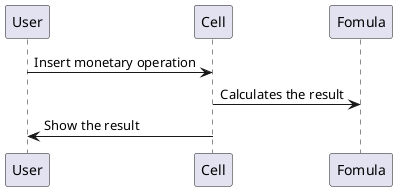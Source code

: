 @startuml analysis_lang01.2.png

participant "User" as User
participant "Cell" as Cell

 User -> Cell : Insert monetary operation
 Cell->Fomula : Calculates the result
 Cell->User : Show the result

@enduml